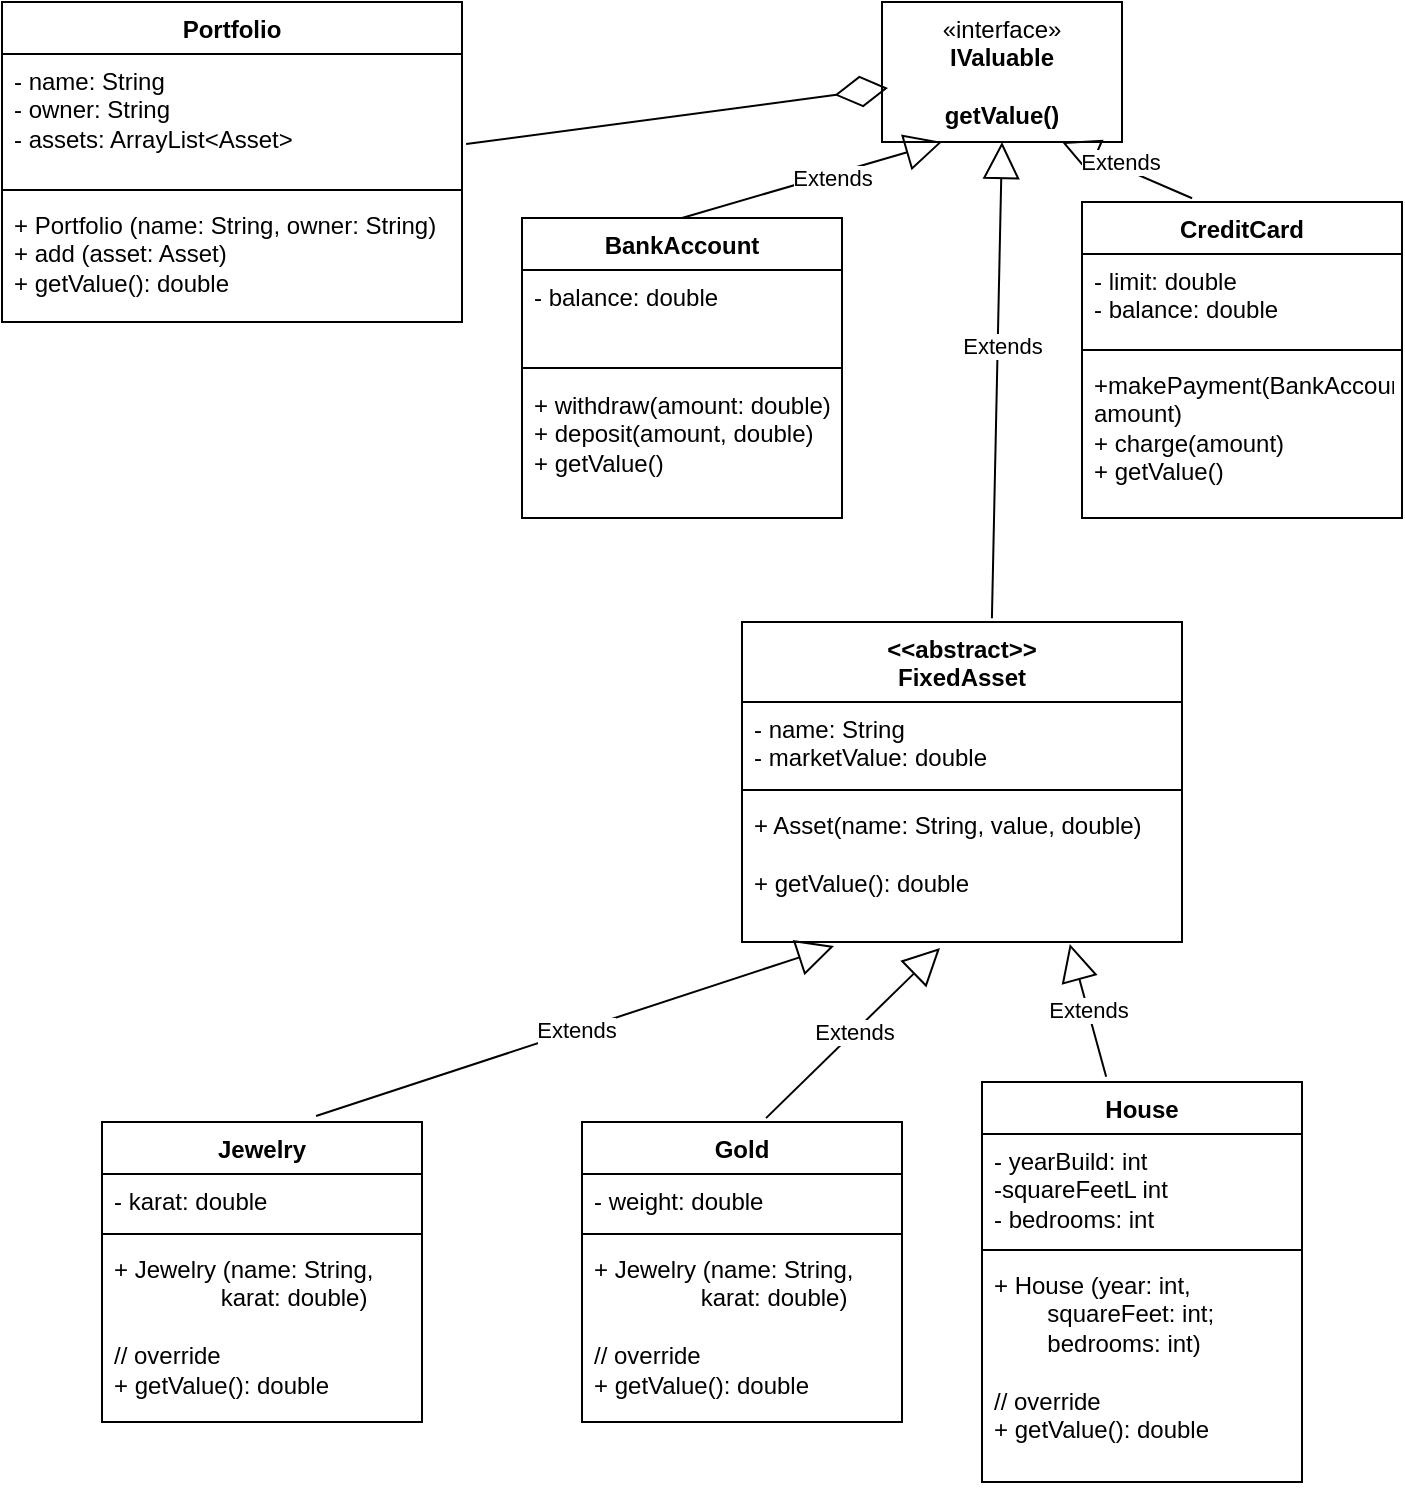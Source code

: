 <mxfile version="27.0.6">
  <diagram name="Page-1" id="S058wBrmzOtbzDF3kW07">
    <mxGraphModel dx="717" dy="461" grid="1" gridSize="10" guides="1" tooltips="1" connect="1" arrows="1" fold="1" page="1" pageScale="1" pageWidth="850" pageHeight="1100" math="0" shadow="0">
      <root>
        <mxCell id="0" />
        <mxCell id="1" parent="0" />
        <mxCell id="mCZfHpHMkRfQ4yyxiXEU-1" value="Portfolio" style="swimlane;fontStyle=1;align=center;verticalAlign=top;childLayout=stackLayout;horizontal=1;startSize=26;horizontalStack=0;resizeParent=1;resizeParentMax=0;resizeLast=0;collapsible=1;marginBottom=0;whiteSpace=wrap;html=1;" vertex="1" parent="1">
          <mxGeometry x="120" y="30" width="230" height="160" as="geometry" />
        </mxCell>
        <mxCell id="mCZfHpHMkRfQ4yyxiXEU-2" value="- name: String&lt;div&gt;- owner: String&lt;/div&gt;&lt;div&gt;- assets: ArrayList&amp;lt;Asset&amp;gt;&lt;/div&gt;" style="text;strokeColor=none;fillColor=none;align=left;verticalAlign=top;spacingLeft=4;spacingRight=4;overflow=hidden;rotatable=0;points=[[0,0.5],[1,0.5]];portConstraint=eastwest;whiteSpace=wrap;html=1;" vertex="1" parent="mCZfHpHMkRfQ4yyxiXEU-1">
          <mxGeometry y="26" width="230" height="64" as="geometry" />
        </mxCell>
        <mxCell id="mCZfHpHMkRfQ4yyxiXEU-3" value="" style="line;strokeWidth=1;fillColor=none;align=left;verticalAlign=middle;spacingTop=-1;spacingLeft=3;spacingRight=3;rotatable=0;labelPosition=right;points=[];portConstraint=eastwest;strokeColor=inherit;" vertex="1" parent="mCZfHpHMkRfQ4yyxiXEU-1">
          <mxGeometry y="90" width="230" height="8" as="geometry" />
        </mxCell>
        <mxCell id="mCZfHpHMkRfQ4yyxiXEU-4" value="+ Portfolio (name: String, owner: String)&lt;div&gt;+ add (asset: Asset)&lt;/div&gt;&lt;div&gt;+ getValue(): double&lt;/div&gt;" style="text;strokeColor=none;fillColor=none;align=left;verticalAlign=top;spacingLeft=4;spacingRight=4;overflow=hidden;rotatable=0;points=[[0,0.5],[1,0.5]];portConstraint=eastwest;whiteSpace=wrap;html=1;" vertex="1" parent="mCZfHpHMkRfQ4yyxiXEU-1">
          <mxGeometry y="98" width="230" height="62" as="geometry" />
        </mxCell>
        <mxCell id="mCZfHpHMkRfQ4yyxiXEU-5" value="&amp;lt;&amp;lt;abstract&amp;gt;&amp;gt;&lt;div&gt;FixedAsset&lt;/div&gt;" style="swimlane;fontStyle=1;align=center;verticalAlign=top;childLayout=stackLayout;horizontal=1;startSize=40;horizontalStack=0;resizeParent=1;resizeParentMax=0;resizeLast=0;collapsible=1;marginBottom=0;whiteSpace=wrap;html=1;" vertex="1" parent="1">
          <mxGeometry x="490" y="340" width="220" height="160" as="geometry" />
        </mxCell>
        <mxCell id="mCZfHpHMkRfQ4yyxiXEU-6" value="- name: String&lt;div&gt;- marketValue: double&lt;/div&gt;" style="text;strokeColor=none;fillColor=none;align=left;verticalAlign=top;spacingLeft=4;spacingRight=4;overflow=hidden;rotatable=0;points=[[0,0.5],[1,0.5]];portConstraint=eastwest;whiteSpace=wrap;html=1;" vertex="1" parent="mCZfHpHMkRfQ4yyxiXEU-5">
          <mxGeometry y="40" width="220" height="40" as="geometry" />
        </mxCell>
        <mxCell id="mCZfHpHMkRfQ4yyxiXEU-7" value="" style="line;strokeWidth=1;fillColor=none;align=left;verticalAlign=middle;spacingTop=-1;spacingLeft=3;spacingRight=3;rotatable=0;labelPosition=right;points=[];portConstraint=eastwest;strokeColor=inherit;" vertex="1" parent="mCZfHpHMkRfQ4yyxiXEU-5">
          <mxGeometry y="80" width="220" height="8" as="geometry" />
        </mxCell>
        <mxCell id="mCZfHpHMkRfQ4yyxiXEU-8" value="+ Asset(name: String, value, double)&lt;div&gt;&lt;br&gt;&lt;/div&gt;&lt;div&gt;+ getValue(): double&lt;/div&gt;" style="text;strokeColor=none;fillColor=none;align=left;verticalAlign=top;spacingLeft=4;spacingRight=4;overflow=hidden;rotatable=0;points=[[0,0.5],[1,0.5]];portConstraint=eastwest;whiteSpace=wrap;html=1;" vertex="1" parent="mCZfHpHMkRfQ4yyxiXEU-5">
          <mxGeometry y="88" width="220" height="72" as="geometry" />
        </mxCell>
        <mxCell id="mCZfHpHMkRfQ4yyxiXEU-12" value="Jewelry" style="swimlane;fontStyle=1;align=center;verticalAlign=top;childLayout=stackLayout;horizontal=1;startSize=26;horizontalStack=0;resizeParent=1;resizeParentMax=0;resizeLast=0;collapsible=1;marginBottom=0;whiteSpace=wrap;html=1;" vertex="1" parent="1">
          <mxGeometry x="170" y="590" width="160" height="150" as="geometry" />
        </mxCell>
        <mxCell id="mCZfHpHMkRfQ4yyxiXEU-13" value="- karat: double" style="text;strokeColor=none;fillColor=none;align=left;verticalAlign=top;spacingLeft=4;spacingRight=4;overflow=hidden;rotatable=0;points=[[0,0.5],[1,0.5]];portConstraint=eastwest;whiteSpace=wrap;html=1;" vertex="1" parent="mCZfHpHMkRfQ4yyxiXEU-12">
          <mxGeometry y="26" width="160" height="26" as="geometry" />
        </mxCell>
        <mxCell id="mCZfHpHMkRfQ4yyxiXEU-14" value="" style="line;strokeWidth=1;fillColor=none;align=left;verticalAlign=middle;spacingTop=-1;spacingLeft=3;spacingRight=3;rotatable=0;labelPosition=right;points=[];portConstraint=eastwest;strokeColor=inherit;" vertex="1" parent="mCZfHpHMkRfQ4yyxiXEU-12">
          <mxGeometry y="52" width="160" height="8" as="geometry" />
        </mxCell>
        <mxCell id="mCZfHpHMkRfQ4yyxiXEU-15" value="+ Jewelry (name: String,&lt;div&gt;&lt;span style=&quot;white-space: pre;&quot;&gt;&#x9;&lt;/span&gt;&lt;span style=&quot;white-space: pre;&quot;&gt;&#x9;&lt;/span&gt;karat: double)&lt;br&gt;&lt;/div&gt;&lt;div&gt;&lt;br&gt;&lt;/div&gt;&lt;div&gt;// override&lt;/div&gt;&lt;div&gt;+ getValue(): double&lt;/div&gt;" style="text;strokeColor=none;fillColor=none;align=left;verticalAlign=top;spacingLeft=4;spacingRight=4;overflow=hidden;rotatable=0;points=[[0,0.5],[1,0.5]];portConstraint=eastwest;whiteSpace=wrap;html=1;" vertex="1" parent="mCZfHpHMkRfQ4yyxiXEU-12">
          <mxGeometry y="60" width="160" height="90" as="geometry" />
        </mxCell>
        <mxCell id="mCZfHpHMkRfQ4yyxiXEU-18" value="Extends" style="endArrow=block;endSize=16;endFill=0;html=1;rounded=0;exitX=0.669;exitY=-0.02;exitDx=0;exitDy=0;exitPerimeter=0;entryX=0.209;entryY=1.028;entryDx=0;entryDy=0;entryPerimeter=0;" edge="1" parent="1" source="mCZfHpHMkRfQ4yyxiXEU-12" target="mCZfHpHMkRfQ4yyxiXEU-8">
          <mxGeometry width="160" relative="1" as="geometry">
            <mxPoint x="360" y="530" as="sourcePoint" />
            <mxPoint x="520" y="530" as="targetPoint" />
          </mxGeometry>
        </mxCell>
        <mxCell id="mCZfHpHMkRfQ4yyxiXEU-19" value="Gold" style="swimlane;fontStyle=1;align=center;verticalAlign=top;childLayout=stackLayout;horizontal=1;startSize=26;horizontalStack=0;resizeParent=1;resizeParentMax=0;resizeLast=0;collapsible=1;marginBottom=0;whiteSpace=wrap;html=1;" vertex="1" parent="1">
          <mxGeometry x="410" y="590" width="160" height="150" as="geometry" />
        </mxCell>
        <mxCell id="mCZfHpHMkRfQ4yyxiXEU-20" value="- weight: double" style="text;strokeColor=none;fillColor=none;align=left;verticalAlign=top;spacingLeft=4;spacingRight=4;overflow=hidden;rotatable=0;points=[[0,0.5],[1,0.5]];portConstraint=eastwest;whiteSpace=wrap;html=1;" vertex="1" parent="mCZfHpHMkRfQ4yyxiXEU-19">
          <mxGeometry y="26" width="160" height="26" as="geometry" />
        </mxCell>
        <mxCell id="mCZfHpHMkRfQ4yyxiXEU-21" value="" style="line;strokeWidth=1;fillColor=none;align=left;verticalAlign=middle;spacingTop=-1;spacingLeft=3;spacingRight=3;rotatable=0;labelPosition=right;points=[];portConstraint=eastwest;strokeColor=inherit;" vertex="1" parent="mCZfHpHMkRfQ4yyxiXEU-19">
          <mxGeometry y="52" width="160" height="8" as="geometry" />
        </mxCell>
        <mxCell id="mCZfHpHMkRfQ4yyxiXEU-22" value="+ Jewelry (name: String,&lt;div&gt;&lt;span style=&quot;white-space: pre;&quot;&gt;&#x9;&lt;/span&gt;&lt;span style=&quot;white-space: pre;&quot;&gt;&#x9;&lt;/span&gt;karat: double)&lt;br&gt;&lt;/div&gt;&lt;div&gt;&lt;br&gt;&lt;/div&gt;&lt;div&gt;// override&lt;/div&gt;&lt;div&gt;+ getValue(): double&lt;/div&gt;" style="text;strokeColor=none;fillColor=none;align=left;verticalAlign=top;spacingLeft=4;spacingRight=4;overflow=hidden;rotatable=0;points=[[0,0.5],[1,0.5]];portConstraint=eastwest;whiteSpace=wrap;html=1;" vertex="1" parent="mCZfHpHMkRfQ4yyxiXEU-19">
          <mxGeometry y="60" width="160" height="90" as="geometry" />
        </mxCell>
        <mxCell id="mCZfHpHMkRfQ4yyxiXEU-23" value="House" style="swimlane;fontStyle=1;align=center;verticalAlign=top;childLayout=stackLayout;horizontal=1;startSize=26;horizontalStack=0;resizeParent=1;resizeParentMax=0;resizeLast=0;collapsible=1;marginBottom=0;whiteSpace=wrap;html=1;" vertex="1" parent="1">
          <mxGeometry x="610" y="570" width="160" height="200" as="geometry" />
        </mxCell>
        <mxCell id="mCZfHpHMkRfQ4yyxiXEU-24" value="- yearBuild: int&lt;div&gt;-squareFeetL int&lt;/div&gt;&lt;div&gt;- bedrooms: int&lt;/div&gt;" style="text;strokeColor=none;fillColor=none;align=left;verticalAlign=top;spacingLeft=4;spacingRight=4;overflow=hidden;rotatable=0;points=[[0,0.5],[1,0.5]];portConstraint=eastwest;whiteSpace=wrap;html=1;" vertex="1" parent="mCZfHpHMkRfQ4yyxiXEU-23">
          <mxGeometry y="26" width="160" height="54" as="geometry" />
        </mxCell>
        <mxCell id="mCZfHpHMkRfQ4yyxiXEU-25" value="" style="line;strokeWidth=1;fillColor=none;align=left;verticalAlign=middle;spacingTop=-1;spacingLeft=3;spacingRight=3;rotatable=0;labelPosition=right;points=[];portConstraint=eastwest;strokeColor=inherit;" vertex="1" parent="mCZfHpHMkRfQ4yyxiXEU-23">
          <mxGeometry y="80" width="160" height="8" as="geometry" />
        </mxCell>
        <mxCell id="mCZfHpHMkRfQ4yyxiXEU-26" value="+ House (year: int, &lt;span style=&quot;white-space: pre;&quot;&gt;&#x9;&lt;/span&gt;squareFeet: int;&amp;nbsp;&lt;div&gt;&lt;span style=&quot;white-space: pre;&quot;&gt;&#x9;&lt;/span&gt;bedrooms: int)&lt;/div&gt;&lt;div&gt;&lt;br&gt;&lt;/div&gt;&lt;div&gt;// override&lt;/div&gt;&lt;div&gt;+ getValue(): double&lt;/div&gt;" style="text;strokeColor=none;fillColor=none;align=left;verticalAlign=top;spacingLeft=4;spacingRight=4;overflow=hidden;rotatable=0;points=[[0,0.5],[1,0.5]];portConstraint=eastwest;whiteSpace=wrap;html=1;" vertex="1" parent="mCZfHpHMkRfQ4yyxiXEU-23">
          <mxGeometry y="88" width="160" height="112" as="geometry" />
        </mxCell>
        <mxCell id="mCZfHpHMkRfQ4yyxiXEU-27" value="Extends" style="endArrow=block;endSize=16;endFill=0;html=1;rounded=0;exitX=0.575;exitY=-0.013;exitDx=0;exitDy=0;exitPerimeter=0;entryX=0.45;entryY=1.042;entryDx=0;entryDy=0;entryPerimeter=0;" edge="1" parent="1" source="mCZfHpHMkRfQ4yyxiXEU-19" target="mCZfHpHMkRfQ4yyxiXEU-8">
          <mxGeometry width="160" relative="1" as="geometry">
            <mxPoint x="490" y="580" as="sourcePoint" />
            <mxPoint x="650" y="580" as="targetPoint" />
          </mxGeometry>
        </mxCell>
        <mxCell id="mCZfHpHMkRfQ4yyxiXEU-28" value="Extends" style="endArrow=block;endSize=16;endFill=0;html=1;rounded=0;entryX=0.745;entryY=1.014;entryDx=0;entryDy=0;entryPerimeter=0;exitX=0.388;exitY=-0.013;exitDx=0;exitDy=0;exitPerimeter=0;" edge="1" parent="1" source="mCZfHpHMkRfQ4yyxiXEU-23" target="mCZfHpHMkRfQ4yyxiXEU-8">
          <mxGeometry width="160" relative="1" as="geometry">
            <mxPoint x="570" y="590" as="sourcePoint" />
            <mxPoint x="730" y="590" as="targetPoint" />
          </mxGeometry>
        </mxCell>
        <mxCell id="mCZfHpHMkRfQ4yyxiXEU-29" value="BankAccount" style="swimlane;fontStyle=1;align=center;verticalAlign=top;childLayout=stackLayout;horizontal=1;startSize=26;horizontalStack=0;resizeParent=1;resizeParentMax=0;resizeLast=0;collapsible=1;marginBottom=0;whiteSpace=wrap;html=1;" vertex="1" parent="1">
          <mxGeometry x="380" y="138" width="160" height="150" as="geometry" />
        </mxCell>
        <mxCell id="mCZfHpHMkRfQ4yyxiXEU-30" value="- balance: double" style="text;strokeColor=none;fillColor=none;align=left;verticalAlign=top;spacingLeft=4;spacingRight=4;overflow=hidden;rotatable=0;points=[[0,0.5],[1,0.5]];portConstraint=eastwest;whiteSpace=wrap;html=1;" vertex="1" parent="mCZfHpHMkRfQ4yyxiXEU-29">
          <mxGeometry y="26" width="160" height="44" as="geometry" />
        </mxCell>
        <mxCell id="mCZfHpHMkRfQ4yyxiXEU-31" value="" style="line;strokeWidth=1;fillColor=none;align=left;verticalAlign=middle;spacingTop=-1;spacingLeft=3;spacingRight=3;rotatable=0;labelPosition=right;points=[];portConstraint=eastwest;strokeColor=inherit;" vertex="1" parent="mCZfHpHMkRfQ4yyxiXEU-29">
          <mxGeometry y="70" width="160" height="10" as="geometry" />
        </mxCell>
        <mxCell id="mCZfHpHMkRfQ4yyxiXEU-32" value="+ withdraw(amount: double)&lt;div&gt;+ deposit(amount, double)&lt;/div&gt;&lt;div&gt;+ getValue()&lt;/div&gt;" style="text;strokeColor=none;fillColor=none;align=left;verticalAlign=top;spacingLeft=4;spacingRight=4;overflow=hidden;rotatable=0;points=[[0,0.5],[1,0.5]];portConstraint=eastwest;whiteSpace=wrap;html=1;" vertex="1" parent="mCZfHpHMkRfQ4yyxiXEU-29">
          <mxGeometry y="80" width="160" height="70" as="geometry" />
        </mxCell>
        <mxCell id="mCZfHpHMkRfQ4yyxiXEU-33" value="CreditCard" style="swimlane;fontStyle=1;align=center;verticalAlign=top;childLayout=stackLayout;horizontal=1;startSize=26;horizontalStack=0;resizeParent=1;resizeParentMax=0;resizeLast=0;collapsible=1;marginBottom=0;whiteSpace=wrap;html=1;" vertex="1" parent="1">
          <mxGeometry x="660" y="130" width="160" height="158" as="geometry" />
        </mxCell>
        <mxCell id="mCZfHpHMkRfQ4yyxiXEU-34" value="- limit: double&lt;div&gt;- balance: double&lt;/div&gt;" style="text;strokeColor=none;fillColor=none;align=left;verticalAlign=top;spacingLeft=4;spacingRight=4;overflow=hidden;rotatable=0;points=[[0,0.5],[1,0.5]];portConstraint=eastwest;whiteSpace=wrap;html=1;" vertex="1" parent="mCZfHpHMkRfQ4yyxiXEU-33">
          <mxGeometry y="26" width="160" height="44" as="geometry" />
        </mxCell>
        <mxCell id="mCZfHpHMkRfQ4yyxiXEU-35" value="" style="line;strokeWidth=1;fillColor=none;align=left;verticalAlign=middle;spacingTop=-1;spacingLeft=3;spacingRight=3;rotatable=0;labelPosition=right;points=[];portConstraint=eastwest;strokeColor=inherit;" vertex="1" parent="mCZfHpHMkRfQ4yyxiXEU-33">
          <mxGeometry y="70" width="160" height="8" as="geometry" />
        </mxCell>
        <mxCell id="mCZfHpHMkRfQ4yyxiXEU-36" value="+makePayment(BankAccount, amount)&lt;div&gt;+ charge(amount)&amp;nbsp;&lt;br&gt;&lt;div&gt;+ getValue()&lt;/div&gt;&lt;/div&gt;" style="text;strokeColor=none;fillColor=none;align=left;verticalAlign=top;spacingLeft=4;spacingRight=4;overflow=hidden;rotatable=0;points=[[0,0.5],[1,0.5]];portConstraint=eastwest;whiteSpace=wrap;html=1;" vertex="1" parent="mCZfHpHMkRfQ4yyxiXEU-33">
          <mxGeometry y="78" width="160" height="80" as="geometry" />
        </mxCell>
        <mxCell id="mCZfHpHMkRfQ4yyxiXEU-37" value="«interface»&lt;br&gt;&lt;b&gt;IValuable&lt;/b&gt;&lt;div&gt;&lt;b&gt;&lt;br&gt;&lt;/b&gt;&lt;/div&gt;&lt;div&gt;&lt;b&gt;getValue()&lt;/b&gt;&lt;/div&gt;" style="html=1;whiteSpace=wrap;" vertex="1" parent="1">
          <mxGeometry x="560" y="30" width="120" height="70" as="geometry" />
        </mxCell>
        <mxCell id="mCZfHpHMkRfQ4yyxiXEU-43" value="Extends" style="endArrow=block;endSize=16;endFill=0;html=1;rounded=0;exitX=0.5;exitY=0;exitDx=0;exitDy=0;entryX=0.25;entryY=1;entryDx=0;entryDy=0;" edge="1" parent="1" source="mCZfHpHMkRfQ4yyxiXEU-29" target="mCZfHpHMkRfQ4yyxiXEU-37">
          <mxGeometry x="0.147" y="-2" width="160" relative="1" as="geometry">
            <mxPoint x="400" y="300" as="sourcePoint" />
            <mxPoint x="550" y="260" as="targetPoint" />
            <mxPoint as="offset" />
          </mxGeometry>
        </mxCell>
        <mxCell id="mCZfHpHMkRfQ4yyxiXEU-44" value="" style="endArrow=diamondThin;endFill=0;endSize=24;html=1;rounded=0;exitX=1.009;exitY=0.703;exitDx=0;exitDy=0;exitPerimeter=0;entryX=0.025;entryY=0.614;entryDx=0;entryDy=0;entryPerimeter=0;" edge="1" parent="1" source="mCZfHpHMkRfQ4yyxiXEU-2" target="mCZfHpHMkRfQ4yyxiXEU-37">
          <mxGeometry width="160" relative="1" as="geometry">
            <mxPoint x="390" y="260" as="sourcePoint" />
            <mxPoint x="310" y="350" as="targetPoint" />
          </mxGeometry>
        </mxCell>
        <mxCell id="mCZfHpHMkRfQ4yyxiXEU-45" value="Extends" style="endArrow=block;endSize=16;endFill=0;html=1;rounded=0;exitX=0.344;exitY=-0.012;exitDx=0;exitDy=0;entryX=0.75;entryY=1;entryDx=0;entryDy=0;exitPerimeter=0;" edge="1" parent="1" source="mCZfHpHMkRfQ4yyxiXEU-33" target="mCZfHpHMkRfQ4yyxiXEU-37">
          <mxGeometry x="0.147" y="-2" width="160" relative="1" as="geometry">
            <mxPoint x="380" y="188" as="sourcePoint" />
            <mxPoint x="448" y="150" as="targetPoint" />
            <mxPoint as="offset" />
          </mxGeometry>
        </mxCell>
        <mxCell id="mCZfHpHMkRfQ4yyxiXEU-46" value="Extends" style="endArrow=block;endSize=16;endFill=0;html=1;rounded=0;exitX=0.568;exitY=-0.012;exitDx=0;exitDy=0;entryX=0.5;entryY=1;entryDx=0;entryDy=0;exitPerimeter=0;" edge="1" parent="1" source="mCZfHpHMkRfQ4yyxiXEU-5" target="mCZfHpHMkRfQ4yyxiXEU-37">
          <mxGeometry x="0.147" y="-2" width="160" relative="1" as="geometry">
            <mxPoint x="540" y="228" as="sourcePoint" />
            <mxPoint x="633" y="150" as="targetPoint" />
            <mxPoint as="offset" />
          </mxGeometry>
        </mxCell>
      </root>
    </mxGraphModel>
  </diagram>
</mxfile>
